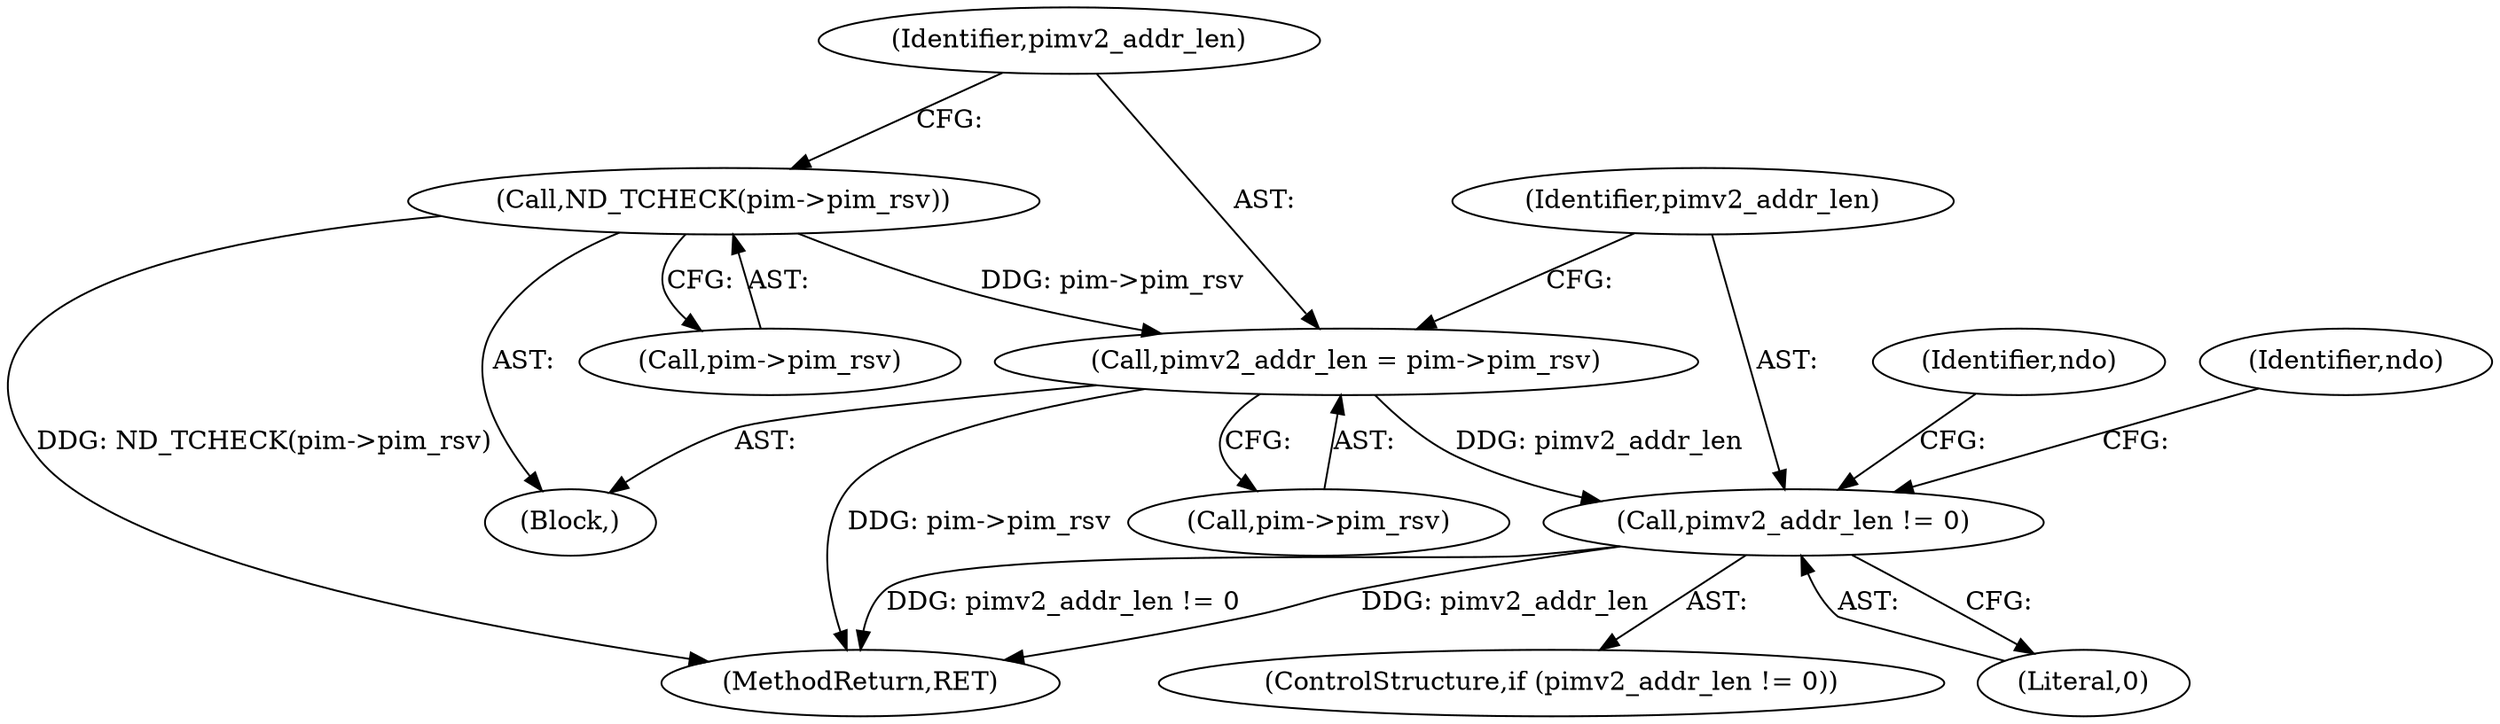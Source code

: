 digraph "0_tcpdump_6fca58f5f9c96749a575f52e20598ad43f5bdf30@pointer" {
"1000157" [label="(Call,ND_TCHECK(pim->pim_rsv))"];
"1000161" [label="(Call,pimv2_addr_len = pim->pim_rsv)"];
"1000167" [label="(Call,pimv2_addr_len != 0)"];
"1000163" [label="(Call,pim->pim_rsv)"];
"1000157" [label="(Call,ND_TCHECK(pim->pim_rsv))"];
"1000169" [label="(Literal,0)"];
"1000162" [label="(Identifier,pimv2_addr_len)"];
"1000166" [label="(ControlStructure,if (pimv2_addr_len != 0))"];
"1001547" [label="(MethodReturn,RET)"];
"1000176" [label="(Identifier,ndo)"];
"1000124" [label="(Block,)"];
"1000167" [label="(Call,pimv2_addr_len != 0)"];
"1000172" [label="(Identifier,ndo)"];
"1000158" [label="(Call,pim->pim_rsv)"];
"1000168" [label="(Identifier,pimv2_addr_len)"];
"1000161" [label="(Call,pimv2_addr_len = pim->pim_rsv)"];
"1000157" -> "1000124"  [label="AST: "];
"1000157" -> "1000158"  [label="CFG: "];
"1000158" -> "1000157"  [label="AST: "];
"1000162" -> "1000157"  [label="CFG: "];
"1000157" -> "1001547"  [label="DDG: ND_TCHECK(pim->pim_rsv)"];
"1000157" -> "1000161"  [label="DDG: pim->pim_rsv"];
"1000161" -> "1000124"  [label="AST: "];
"1000161" -> "1000163"  [label="CFG: "];
"1000162" -> "1000161"  [label="AST: "];
"1000163" -> "1000161"  [label="AST: "];
"1000168" -> "1000161"  [label="CFG: "];
"1000161" -> "1001547"  [label="DDG: pim->pim_rsv"];
"1000161" -> "1000167"  [label="DDG: pimv2_addr_len"];
"1000167" -> "1000166"  [label="AST: "];
"1000167" -> "1000169"  [label="CFG: "];
"1000168" -> "1000167"  [label="AST: "];
"1000169" -> "1000167"  [label="AST: "];
"1000172" -> "1000167"  [label="CFG: "];
"1000176" -> "1000167"  [label="CFG: "];
"1000167" -> "1001547"  [label="DDG: pimv2_addr_len"];
"1000167" -> "1001547"  [label="DDG: pimv2_addr_len != 0"];
}
